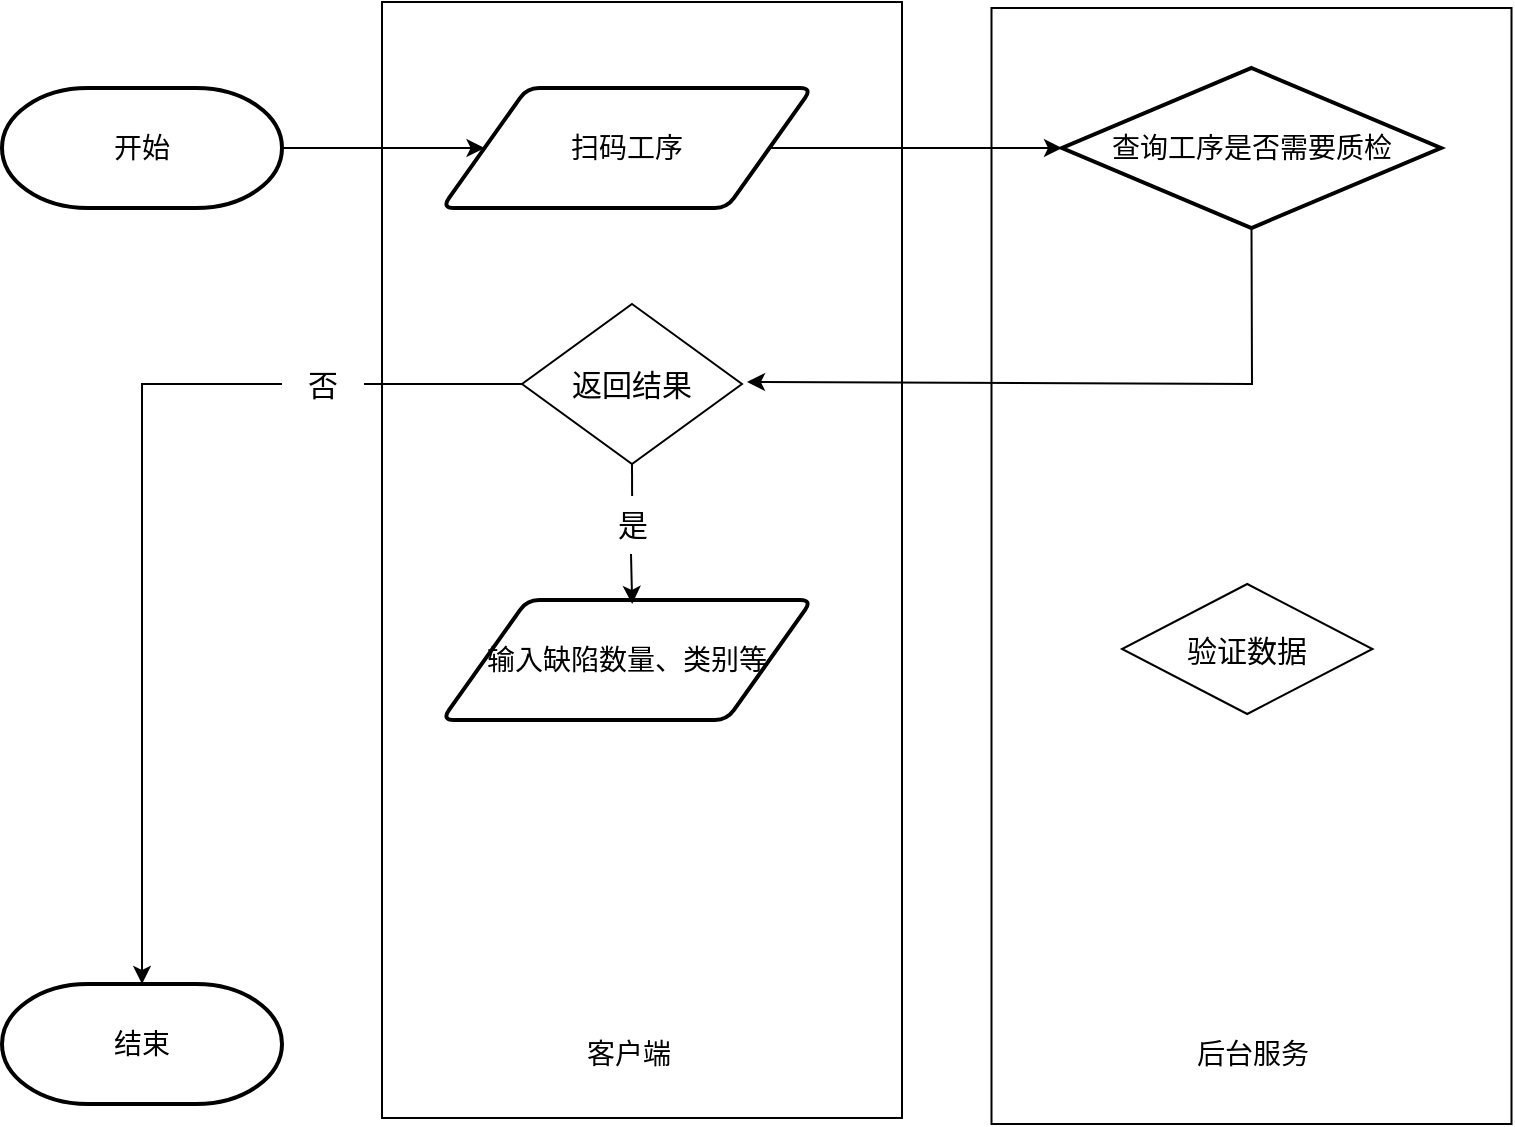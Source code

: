 <mxfile version="20.0.4" type="github">
  <diagram id="iep3BtNLuLPRfe1I4a22" name="第 1 页">
    <mxGraphModel dx="1673" dy="925" grid="1" gridSize="10" guides="1" tooltips="1" connect="1" arrows="1" fold="1" page="1" pageScale="1" pageWidth="1654" pageHeight="2336" math="0" shadow="0">
      <root>
        <mxCell id="0" />
        <mxCell id="1" parent="0" />
        <mxCell id="lUcR18TIPmvMDtQTiomy-13" value="" style="verticalLabelPosition=bottom;verticalAlign=top;html=1;shape=mxgraph.basic.rect;fillColor2=none;strokeWidth=1;size=20;indent=5;fontSize=14;" vertex="1" parent="1">
          <mxGeometry x="854.75" y="432" width="260" height="558" as="geometry" />
        </mxCell>
        <mxCell id="lUcR18TIPmvMDtQTiomy-14" value="" style="verticalLabelPosition=bottom;verticalAlign=top;html=1;shape=mxgraph.basic.rect;fillColor2=none;strokeWidth=1;size=20;indent=5;fontSize=14;" vertex="1" parent="1">
          <mxGeometry x="550" y="429" width="260" height="558" as="geometry" />
        </mxCell>
        <mxCell id="lUcR18TIPmvMDtQTiomy-15" value="开始" style="strokeWidth=2;html=1;shape=mxgraph.flowchart.terminator;whiteSpace=wrap;fontSize=14;" vertex="1" parent="1">
          <mxGeometry x="360" y="472" width="140" height="60" as="geometry" />
        </mxCell>
        <mxCell id="lUcR18TIPmvMDtQTiomy-16" value="扫码工序" style="shape=parallelogram;html=1;strokeWidth=2;perimeter=parallelogramPerimeter;whiteSpace=wrap;rounded=1;arcSize=12;size=0.23;fontSize=14;" vertex="1" parent="1">
          <mxGeometry x="580" y="472" width="185" height="60" as="geometry" />
        </mxCell>
        <mxCell id="lUcR18TIPmvMDtQTiomy-17" value="查询工序是否需要质检" style="strokeWidth=2;html=1;shape=mxgraph.flowchart.decision;whiteSpace=wrap;fontSize=14;" vertex="1" parent="1">
          <mxGeometry x="890" y="462" width="189.5" height="80" as="geometry" />
        </mxCell>
        <mxCell id="lUcR18TIPmvMDtQTiomy-18" value="结束" style="strokeWidth=2;html=1;shape=mxgraph.flowchart.terminator;whiteSpace=wrap;fontSize=14;" vertex="1" parent="1">
          <mxGeometry x="360" y="920" width="140" height="60" as="geometry" />
        </mxCell>
        <mxCell id="lUcR18TIPmvMDtQTiomy-22" value="客户端" style="text;html=1;align=center;verticalAlign=middle;resizable=0;points=[];autosize=1;strokeColor=none;fillColor=none;fontSize=14;" vertex="1" parent="1">
          <mxGeometry x="637.5" y="940" width="70" height="30" as="geometry" />
        </mxCell>
        <mxCell id="lUcR18TIPmvMDtQTiomy-23" value="后台服务" style="text;html=1;align=center;verticalAlign=middle;resizable=0;points=[];autosize=1;strokeColor=none;fillColor=none;fontSize=14;" vertex="1" parent="1">
          <mxGeometry x="944.75" y="940" width="80" height="30" as="geometry" />
        </mxCell>
        <mxCell id="lUcR18TIPmvMDtQTiomy-24" value="" style="endArrow=classic;html=1;rounded=0;fontSize=14;exitX=1;exitY=0.5;exitDx=0;exitDy=0;exitPerimeter=0;entryX=0;entryY=0.5;entryDx=0;entryDy=0;" edge="1" parent="1" source="lUcR18TIPmvMDtQTiomy-15" target="lUcR18TIPmvMDtQTiomy-16">
          <mxGeometry width="50" height="50" relative="1" as="geometry">
            <mxPoint x="660" y="372" as="sourcePoint" />
            <mxPoint x="710" y="322" as="targetPoint" />
          </mxGeometry>
        </mxCell>
        <mxCell id="lUcR18TIPmvMDtQTiomy-25" value="" style="endArrow=classic;html=1;rounded=0;fontSize=14;exitX=1;exitY=0.5;exitDx=0;exitDy=0;entryX=0;entryY=0.5;entryDx=0;entryDy=0;entryPerimeter=0;" edge="1" parent="1" source="lUcR18TIPmvMDtQTiomy-16" target="lUcR18TIPmvMDtQTiomy-17">
          <mxGeometry width="50" height="50" relative="1" as="geometry">
            <mxPoint x="660" y="372" as="sourcePoint" />
            <mxPoint x="710" y="322" as="targetPoint" />
          </mxGeometry>
        </mxCell>
        <mxCell id="lUcR18TIPmvMDtQTiomy-29" value="" style="endArrow=classic;html=1;rounded=0;fontSize=14;exitX=0.5;exitY=1;exitDx=0;exitDy=0;entryX=1;entryY=0.5;entryDx=0;entryDy=0;exitPerimeter=0;" edge="1" parent="1" source="lUcR18TIPmvMDtQTiomy-17">
          <mxGeometry width="50" height="50" relative="1" as="geometry">
            <mxPoint x="924.75" y="666" as="sourcePoint" />
            <mxPoint x="732.5" y="619.0" as="targetPoint" />
            <Array as="points">
              <mxPoint x="985" y="620" />
            </Array>
          </mxGeometry>
        </mxCell>
        <mxCell id="lUcR18TIPmvMDtQTiomy-32" value="&lt;font style=&quot;font-size: 15px;&quot;&gt;返回结果&lt;/font&gt;" style="rhombus;whiteSpace=wrap;html=1;" vertex="1" parent="1">
          <mxGeometry x="620" y="580" width="110" height="80" as="geometry" />
        </mxCell>
        <mxCell id="lUcR18TIPmvMDtQTiomy-33" value="" style="endArrow=classic;html=1;rounded=0;fontSize=15;entryX=0.5;entryY=0;entryDx=0;entryDy=0;entryPerimeter=0;startArrow=none;" edge="1" parent="1" target="lUcR18TIPmvMDtQTiomy-18">
          <mxGeometry width="50" height="50" relative="1" as="geometry">
            <mxPoint x="500" y="620" as="sourcePoint" />
            <mxPoint x="690" y="680" as="targetPoint" />
            <Array as="points">
              <mxPoint x="430" y="620" />
            </Array>
          </mxGeometry>
        </mxCell>
        <mxCell id="lUcR18TIPmvMDtQTiomy-34" value="否" style="text;html=1;align=center;verticalAlign=middle;resizable=0;points=[];autosize=1;strokeColor=none;fillColor=none;fontSize=15;" vertex="1" parent="1">
          <mxGeometry x="500" y="605" width="40" height="30" as="geometry" />
        </mxCell>
        <mxCell id="lUcR18TIPmvMDtQTiomy-35" value="" style="endArrow=none;html=1;rounded=0;fontSize=15;exitX=0;exitY=0.5;exitDx=0;exitDy=0;" edge="1" parent="1" source="lUcR18TIPmvMDtQTiomy-32">
          <mxGeometry width="50" height="50" relative="1" as="geometry">
            <mxPoint x="620" y="620" as="sourcePoint" />
            <mxPoint x="541" y="620" as="targetPoint" />
            <Array as="points" />
          </mxGeometry>
        </mxCell>
        <mxCell id="lUcR18TIPmvMDtQTiomy-38" value="输入缺陷数量、类别等" style="shape=parallelogram;html=1;strokeWidth=2;perimeter=parallelogramPerimeter;whiteSpace=wrap;rounded=1;arcSize=12;size=0.23;fontSize=14;" vertex="1" parent="1">
          <mxGeometry x="580" y="728" width="185" height="60" as="geometry" />
        </mxCell>
        <mxCell id="lUcR18TIPmvMDtQTiomy-39" value="" style="endArrow=classic;html=1;rounded=0;fontSize=15;entryX=0.514;entryY=0.033;entryDx=0;entryDy=0;entryPerimeter=0;exitX=0.5;exitY=1;exitDx=0;exitDy=0;startArrow=none;" edge="1" parent="1" source="lUcR18TIPmvMDtQTiomy-40" target="lUcR18TIPmvMDtQTiomy-38">
          <mxGeometry width="50" height="50" relative="1" as="geometry">
            <mxPoint x="640" y="730" as="sourcePoint" />
            <mxPoint x="690" y="680" as="targetPoint" />
          </mxGeometry>
        </mxCell>
        <mxCell id="lUcR18TIPmvMDtQTiomy-40" value="是" style="text;html=1;align=center;verticalAlign=middle;resizable=0;points=[];autosize=1;strokeColor=none;fillColor=none;fontSize=15;" vertex="1" parent="1">
          <mxGeometry x="654.5" y="675" width="40" height="30" as="geometry" />
        </mxCell>
        <mxCell id="lUcR18TIPmvMDtQTiomy-41" value="" style="endArrow=none;html=1;rounded=0;fontSize=15;entryX=0.514;entryY=0.033;entryDx=0;entryDy=0;entryPerimeter=0;exitX=0.5;exitY=1;exitDx=0;exitDy=0;" edge="1" parent="1" source="lUcR18TIPmvMDtQTiomy-32" target="lUcR18TIPmvMDtQTiomy-40">
          <mxGeometry width="50" height="50" relative="1" as="geometry">
            <mxPoint x="675" y="660" as="sourcePoint" />
            <mxPoint x="675.09" y="729.98" as="targetPoint" />
          </mxGeometry>
        </mxCell>
        <mxCell id="lUcR18TIPmvMDtQTiomy-42" value="验证数据" style="rhombus;whiteSpace=wrap;html=1;fontSize=15;" vertex="1" parent="1">
          <mxGeometry x="920" y="720" width="125.25" height="65" as="geometry" />
        </mxCell>
      </root>
    </mxGraphModel>
  </diagram>
</mxfile>
